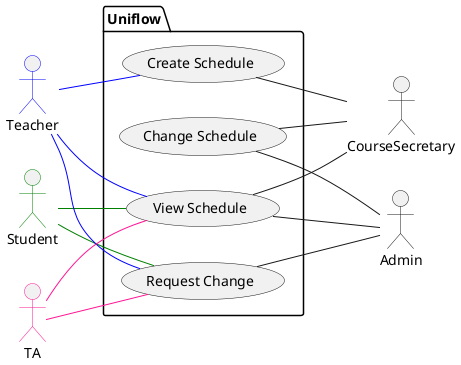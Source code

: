 @startuml
left to right direction
Student as std #line:green
Teacher as tc #line:blue
TA as ta #line:deeppink
CourseSecretary as cs
Admin as adm

package Uniflow{
usecase "Create Schedule" as 1
usecase "Request Change" as 2
usecase "Change Schedule" as 3
usecase "View Schedule" as 4
}

std--2 #line:green
std--4 #line:green
tc--1 #line:blue
tc--2 #line:blue
tc--4 #line:blue
ta--2 #line:deeppink
ta--4 #line:deeppink
1--cs
3--cs
4--cs
2--adm
3--adm
4--adm


@enduml